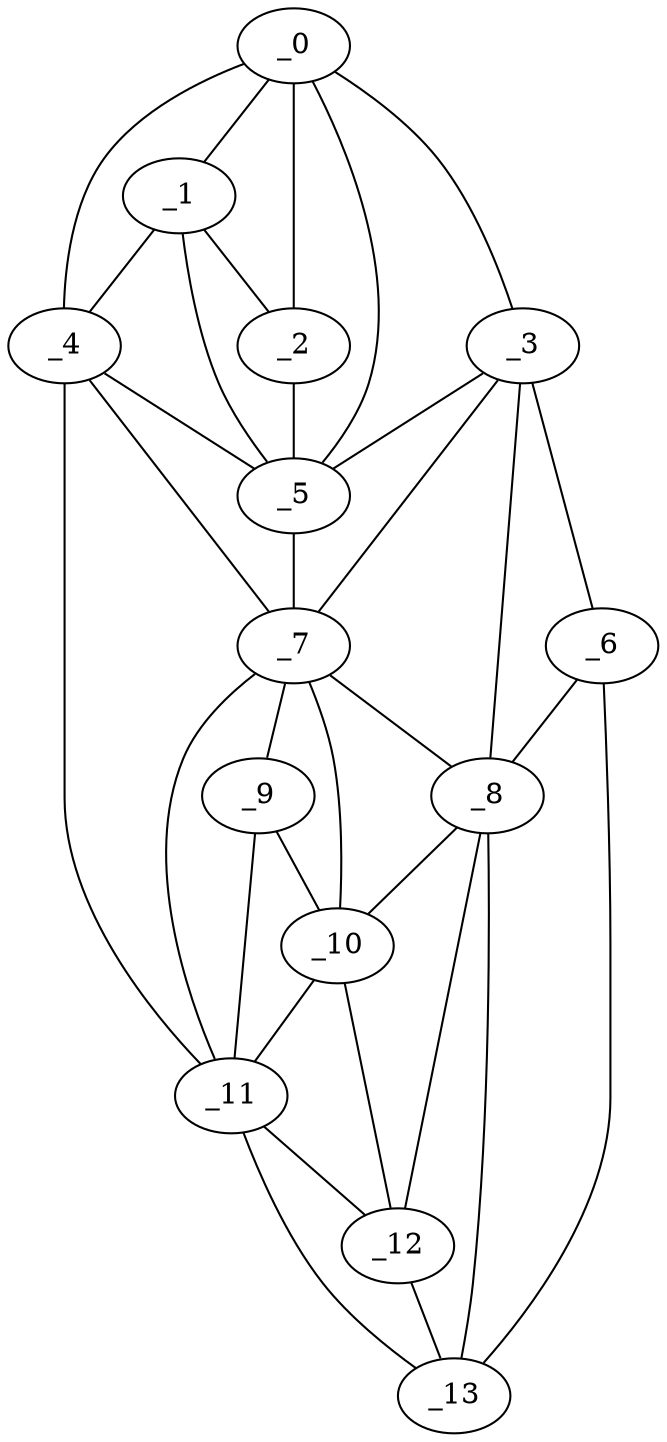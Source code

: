 graph "obj75__200.gxl" {
	_0	 [x=47,
		y=43];
	_1	 [x=51,
		y=27];
	_0 -- _1	 [valence=2];
	_2	 [x=51,
		y=30];
	_0 -- _2	 [valence=1];
	_3	 [x=51,
		y=54];
	_0 -- _3	 [valence=1];
	_4	 [x=52,
		y=22];
	_0 -- _4	 [valence=1];
	_5	 [x=63,
		y=39];
	_0 -- _5	 [valence=2];
	_1 -- _2	 [valence=2];
	_1 -- _4	 [valence=1];
	_1 -- _5	 [valence=1];
	_2 -- _5	 [valence=2];
	_3 -- _5	 [valence=2];
	_6	 [x=68,
		y=69];
	_3 -- _6	 [valence=1];
	_7	 [x=73,
		y=43];
	_3 -- _7	 [valence=2];
	_8	 [x=77,
		y=62];
	_3 -- _8	 [valence=1];
	_4 -- _5	 [valence=2];
	_4 -- _7	 [valence=2];
	_11	 [x=87,
		y=53];
	_4 -- _11	 [valence=1];
	_5 -- _7	 [valence=1];
	_6 -- _8	 [valence=1];
	_13	 [x=100,
		y=72];
	_6 -- _13	 [valence=1];
	_7 -- _8	 [valence=2];
	_9	 [x=80,
		y=49];
	_7 -- _9	 [valence=1];
	_10	 [x=80,
		y=56];
	_7 -- _10	 [valence=1];
	_7 -- _11	 [valence=2];
	_8 -- _10	 [valence=2];
	_12	 [x=92,
		y=63];
	_8 -- _12	 [valence=2];
	_8 -- _13	 [valence=2];
	_9 -- _10	 [valence=2];
	_9 -- _11	 [valence=2];
	_10 -- _11	 [valence=1];
	_10 -- _12	 [valence=1];
	_11 -- _12	 [valence=2];
	_11 -- _13	 [valence=1];
	_12 -- _13	 [valence=1];
}
